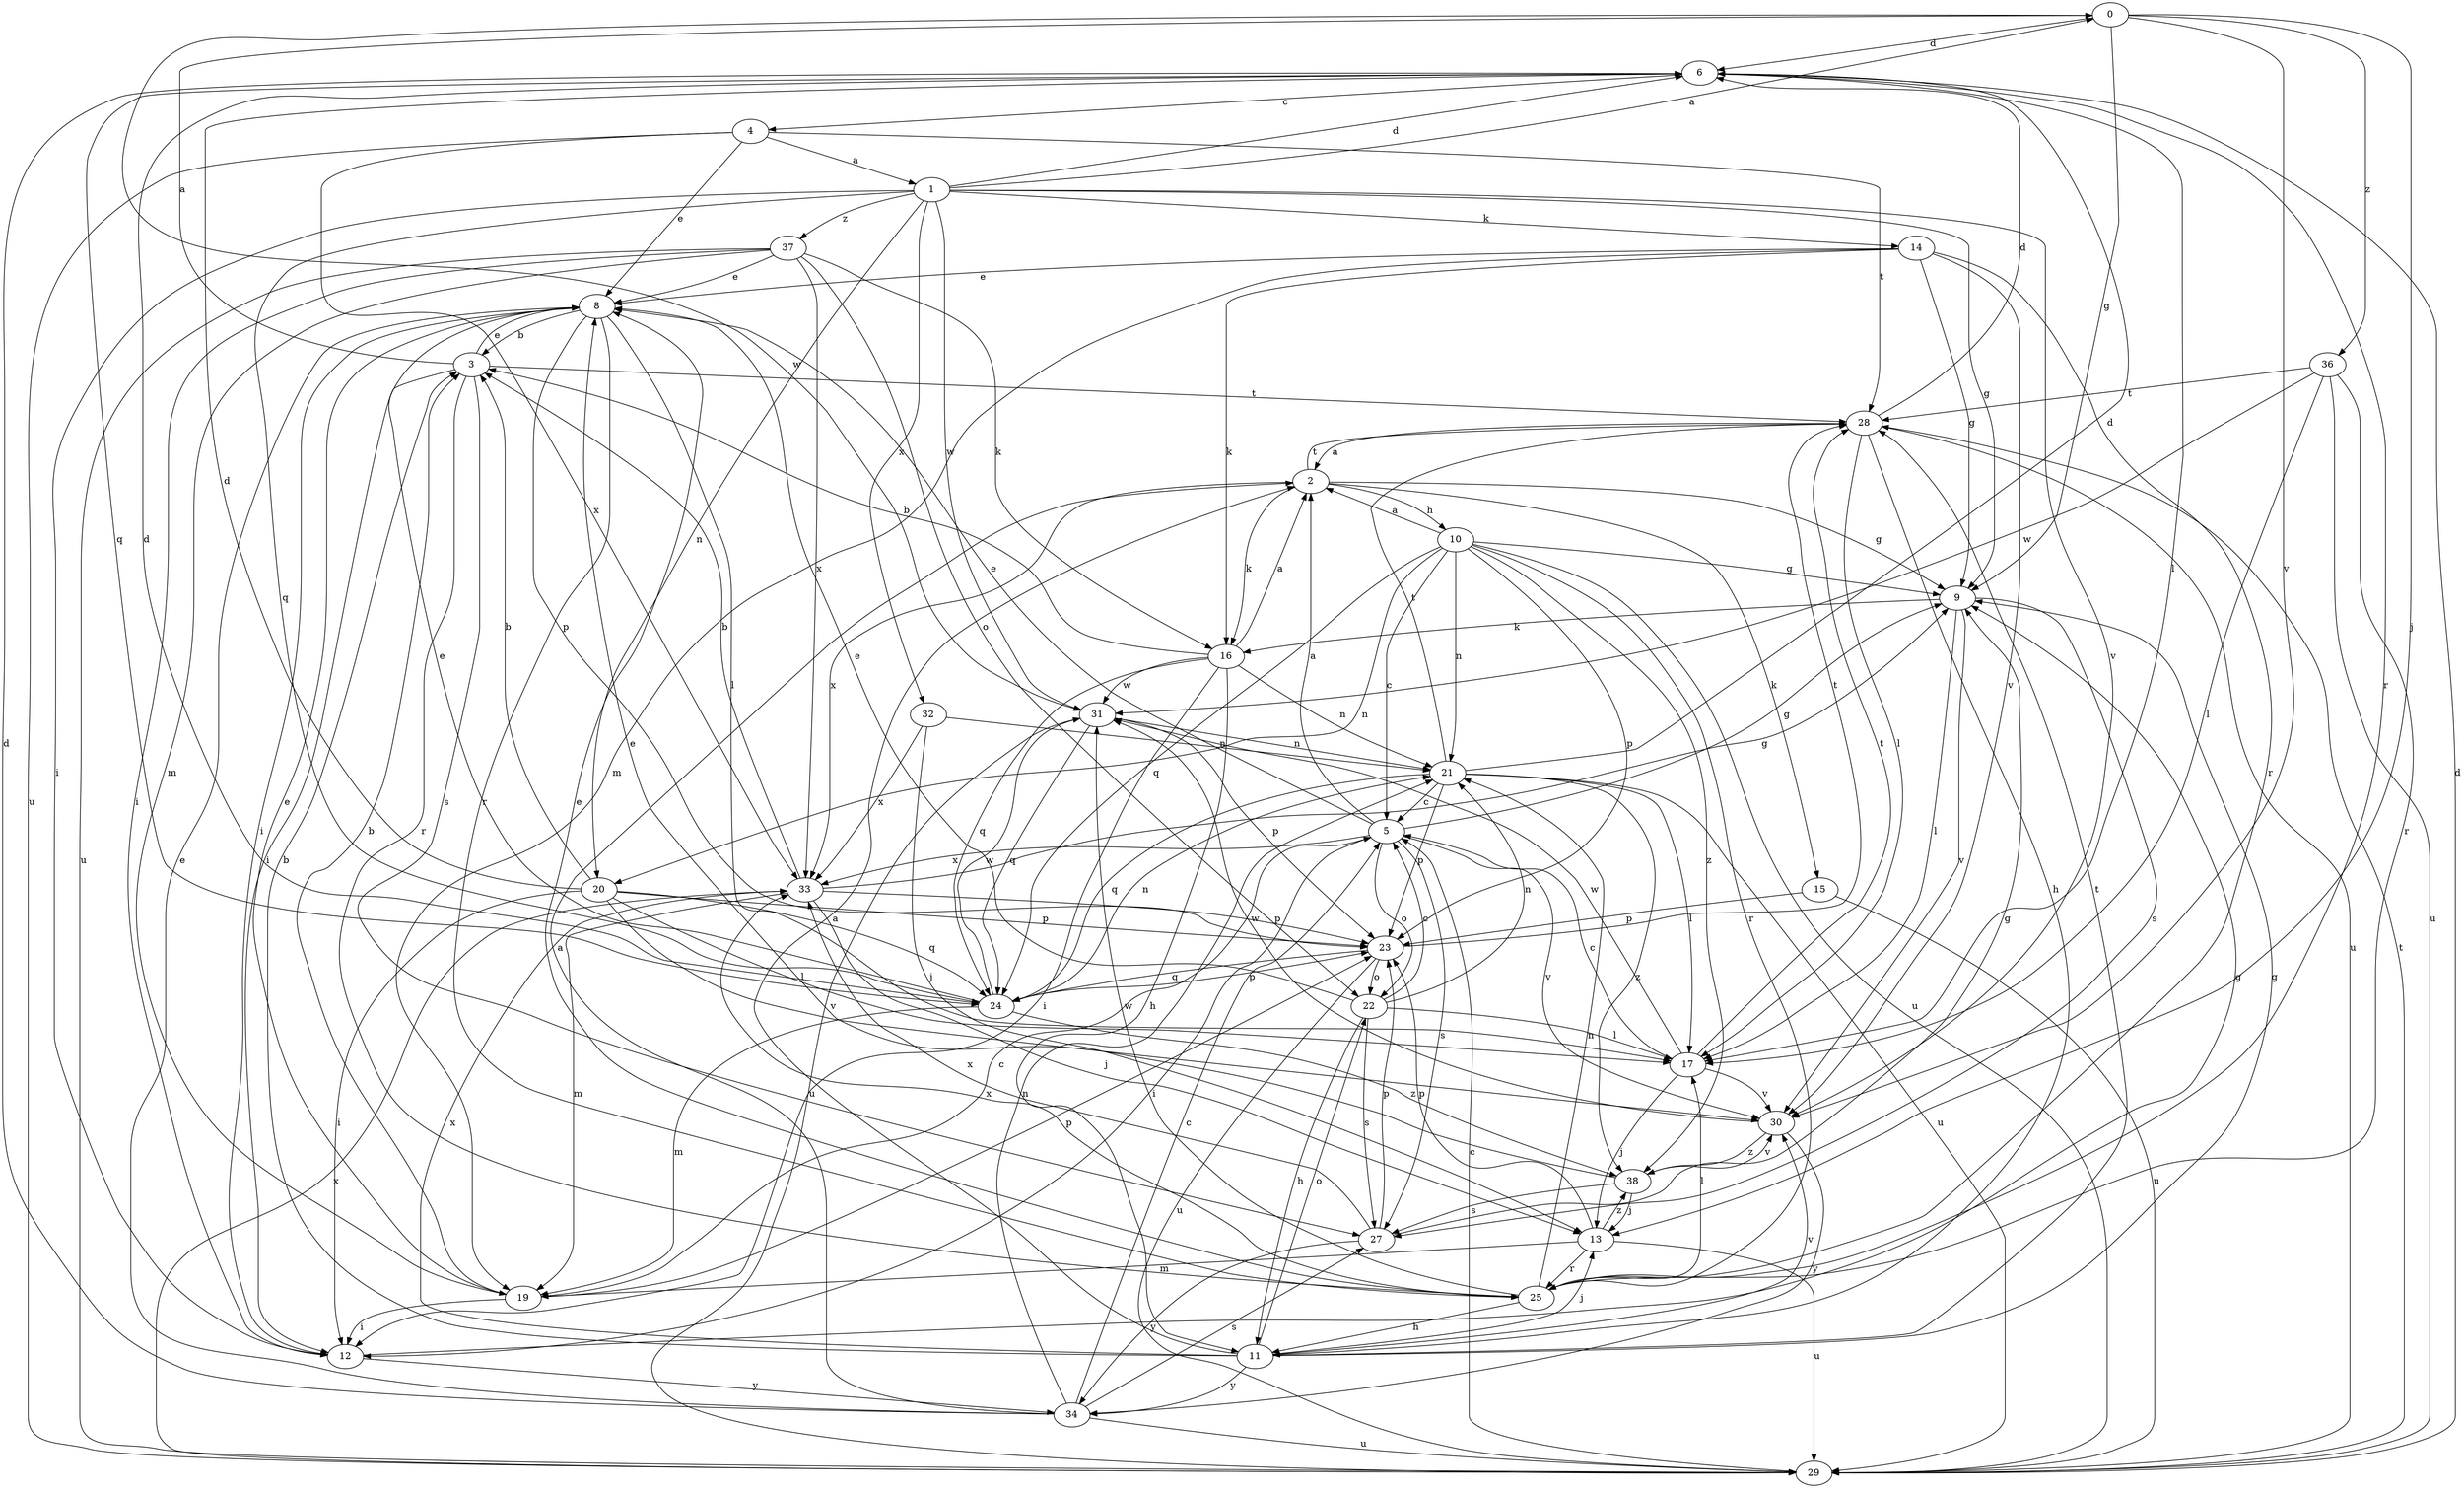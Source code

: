 strict digraph  {
0;
1;
2;
3;
4;
5;
6;
8;
9;
10;
11;
12;
13;
14;
15;
16;
17;
19;
20;
21;
22;
23;
24;
25;
27;
28;
29;
30;
31;
32;
33;
34;
36;
37;
38;
0 -> 6  [label=d];
0 -> 9  [label=g];
0 -> 13  [label=j];
0 -> 30  [label=v];
0 -> 31  [label=w];
0 -> 36  [label=z];
1 -> 0  [label=a];
1 -> 6  [label=d];
1 -> 9  [label=g];
1 -> 12  [label=i];
1 -> 14  [label=k];
1 -> 20  [label=n];
1 -> 24  [label=q];
1 -> 30  [label=v];
1 -> 31  [label=w];
1 -> 32  [label=x];
1 -> 37  [label=z];
2 -> 9  [label=g];
2 -> 10  [label=h];
2 -> 15  [label=k];
2 -> 16  [label=k];
2 -> 28  [label=t];
2 -> 33  [label=x];
3 -> 0  [label=a];
3 -> 8  [label=e];
3 -> 12  [label=i];
3 -> 25  [label=r];
3 -> 27  [label=s];
3 -> 28  [label=t];
4 -> 1  [label=a];
4 -> 8  [label=e];
4 -> 28  [label=t];
4 -> 29  [label=u];
4 -> 33  [label=x];
5 -> 2  [label=a];
5 -> 8  [label=e];
5 -> 9  [label=g];
5 -> 12  [label=i];
5 -> 22  [label=o];
5 -> 27  [label=s];
5 -> 30  [label=v];
5 -> 33  [label=x];
6 -> 4  [label=c];
6 -> 17  [label=l];
6 -> 24  [label=q];
6 -> 25  [label=r];
8 -> 3  [label=b];
8 -> 12  [label=i];
8 -> 17  [label=l];
8 -> 23  [label=p];
8 -> 25  [label=r];
9 -> 16  [label=k];
9 -> 17  [label=l];
9 -> 27  [label=s];
9 -> 30  [label=v];
10 -> 2  [label=a];
10 -> 5  [label=c];
10 -> 9  [label=g];
10 -> 20  [label=n];
10 -> 21  [label=n];
10 -> 23  [label=p];
10 -> 24  [label=q];
10 -> 25  [label=r];
10 -> 29  [label=u];
10 -> 38  [label=z];
11 -> 2  [label=a];
11 -> 3  [label=b];
11 -> 9  [label=g];
11 -> 13  [label=j];
11 -> 22  [label=o];
11 -> 28  [label=t];
11 -> 30  [label=v];
11 -> 33  [label=x];
11 -> 34  [label=y];
12 -> 9  [label=g];
12 -> 34  [label=y];
13 -> 19  [label=m];
13 -> 23  [label=p];
13 -> 25  [label=r];
13 -> 29  [label=u];
13 -> 38  [label=z];
14 -> 8  [label=e];
14 -> 9  [label=g];
14 -> 16  [label=k];
14 -> 19  [label=m];
14 -> 25  [label=r];
14 -> 30  [label=v];
15 -> 23  [label=p];
15 -> 29  [label=u];
16 -> 2  [label=a];
16 -> 3  [label=b];
16 -> 11  [label=h];
16 -> 12  [label=i];
16 -> 21  [label=n];
16 -> 24  [label=q];
16 -> 31  [label=w];
17 -> 5  [label=c];
17 -> 13  [label=j];
17 -> 28  [label=t];
17 -> 30  [label=v];
17 -> 31  [label=w];
19 -> 3  [label=b];
19 -> 5  [label=c];
19 -> 8  [label=e];
19 -> 12  [label=i];
19 -> 23  [label=p];
20 -> 3  [label=b];
20 -> 6  [label=d];
20 -> 12  [label=i];
20 -> 17  [label=l];
20 -> 23  [label=p];
20 -> 24  [label=q];
20 -> 30  [label=v];
21 -> 5  [label=c];
21 -> 6  [label=d];
21 -> 17  [label=l];
21 -> 23  [label=p];
21 -> 24  [label=q];
21 -> 28  [label=t];
21 -> 29  [label=u];
21 -> 38  [label=z];
22 -> 5  [label=c];
22 -> 8  [label=e];
22 -> 11  [label=h];
22 -> 17  [label=l];
22 -> 21  [label=n];
22 -> 27  [label=s];
23 -> 22  [label=o];
23 -> 24  [label=q];
23 -> 28  [label=t];
23 -> 29  [label=u];
24 -> 6  [label=d];
24 -> 8  [label=e];
24 -> 19  [label=m];
24 -> 21  [label=n];
24 -> 23  [label=p];
24 -> 31  [label=w];
24 -> 38  [label=z];
25 -> 8  [label=e];
25 -> 11  [label=h];
25 -> 17  [label=l];
25 -> 21  [label=n];
25 -> 31  [label=w];
25 -> 33  [label=x];
27 -> 9  [label=g];
27 -> 23  [label=p];
27 -> 33  [label=x];
27 -> 34  [label=y];
28 -> 2  [label=a];
28 -> 6  [label=d];
28 -> 11  [label=h];
28 -> 17  [label=l];
28 -> 29  [label=u];
29 -> 5  [label=c];
29 -> 6  [label=d];
29 -> 28  [label=t];
29 -> 33  [label=x];
30 -> 31  [label=w];
30 -> 34  [label=y];
30 -> 38  [label=z];
31 -> 21  [label=n];
31 -> 23  [label=p];
31 -> 24  [label=q];
31 -> 29  [label=u];
32 -> 13  [label=j];
32 -> 21  [label=n];
32 -> 33  [label=x];
33 -> 3  [label=b];
33 -> 9  [label=g];
33 -> 13  [label=j];
33 -> 19  [label=m];
33 -> 23  [label=p];
34 -> 2  [label=a];
34 -> 5  [label=c];
34 -> 6  [label=d];
34 -> 8  [label=e];
34 -> 21  [label=n];
34 -> 27  [label=s];
34 -> 29  [label=u];
36 -> 17  [label=l];
36 -> 25  [label=r];
36 -> 28  [label=t];
36 -> 29  [label=u];
36 -> 31  [label=w];
37 -> 8  [label=e];
37 -> 12  [label=i];
37 -> 16  [label=k];
37 -> 19  [label=m];
37 -> 22  [label=o];
37 -> 29  [label=u];
37 -> 33  [label=x];
38 -> 8  [label=e];
38 -> 13  [label=j];
38 -> 27  [label=s];
38 -> 30  [label=v];
}
